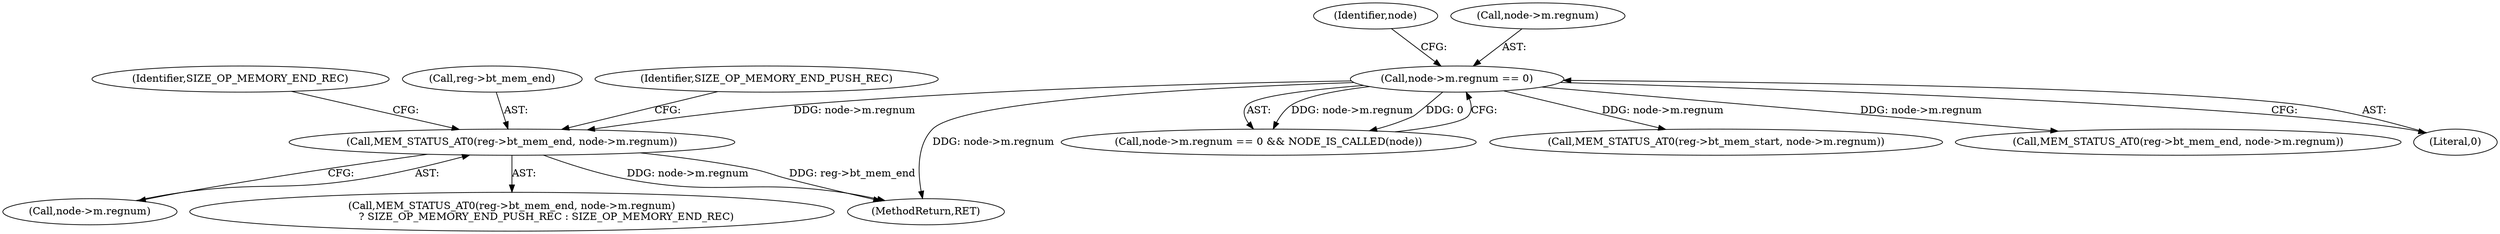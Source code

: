digraph "0_oniguruma_c509265c5f6ae7264f7b8a8aae1cfa5fc59d108c_0@pointer" {
"1000219" [label="(Call,MEM_STATUS_AT0(reg->bt_mem_end, node->m.regnum))"];
"1000145" [label="(Call,node->m.regnum == 0)"];
"1000144" [label="(Call,node->m.regnum == 0 && NODE_IS_CALLED(node))"];
"1000229" [label="(Identifier,SIZE_OP_MEMORY_END_REC)"];
"1000153" [label="(Identifier,node)"];
"1000223" [label="(Call,node->m.regnum)"];
"1000233" [label="(Call,MEM_STATUS_AT0(reg->bt_mem_start, node->m.regnum))"];
"1000182" [label="(Call,MEM_STATUS_AT0(reg->bt_mem_end, node->m.regnum))"];
"1000146" [label="(Call,node->m.regnum)"];
"1000219" [label="(Call,MEM_STATUS_AT0(reg->bt_mem_end, node->m.regnum))"];
"1000220" [label="(Call,reg->bt_mem_end)"];
"1000145" [label="(Call,node->m.regnum == 0)"];
"1000151" [label="(Literal,0)"];
"1000218" [label="(Call,MEM_STATUS_AT0(reg->bt_mem_end, node->m.regnum)\n                     ? SIZE_OP_MEMORY_END_PUSH_REC : SIZE_OP_MEMORY_END_REC)"];
"1000415" [label="(MethodReturn,RET)"];
"1000228" [label="(Identifier,SIZE_OP_MEMORY_END_PUSH_REC)"];
"1000219" -> "1000218"  [label="AST: "];
"1000219" -> "1000223"  [label="CFG: "];
"1000220" -> "1000219"  [label="AST: "];
"1000223" -> "1000219"  [label="AST: "];
"1000228" -> "1000219"  [label="CFG: "];
"1000229" -> "1000219"  [label="CFG: "];
"1000219" -> "1000415"  [label="DDG: node->m.regnum"];
"1000219" -> "1000415"  [label="DDG: reg->bt_mem_end"];
"1000145" -> "1000219"  [label="DDG: node->m.regnum"];
"1000145" -> "1000144"  [label="AST: "];
"1000145" -> "1000151"  [label="CFG: "];
"1000146" -> "1000145"  [label="AST: "];
"1000151" -> "1000145"  [label="AST: "];
"1000153" -> "1000145"  [label="CFG: "];
"1000144" -> "1000145"  [label="CFG: "];
"1000145" -> "1000415"  [label="DDG: node->m.regnum"];
"1000145" -> "1000144"  [label="DDG: node->m.regnum"];
"1000145" -> "1000144"  [label="DDG: 0"];
"1000145" -> "1000182"  [label="DDG: node->m.regnum"];
"1000145" -> "1000233"  [label="DDG: node->m.regnum"];
}
